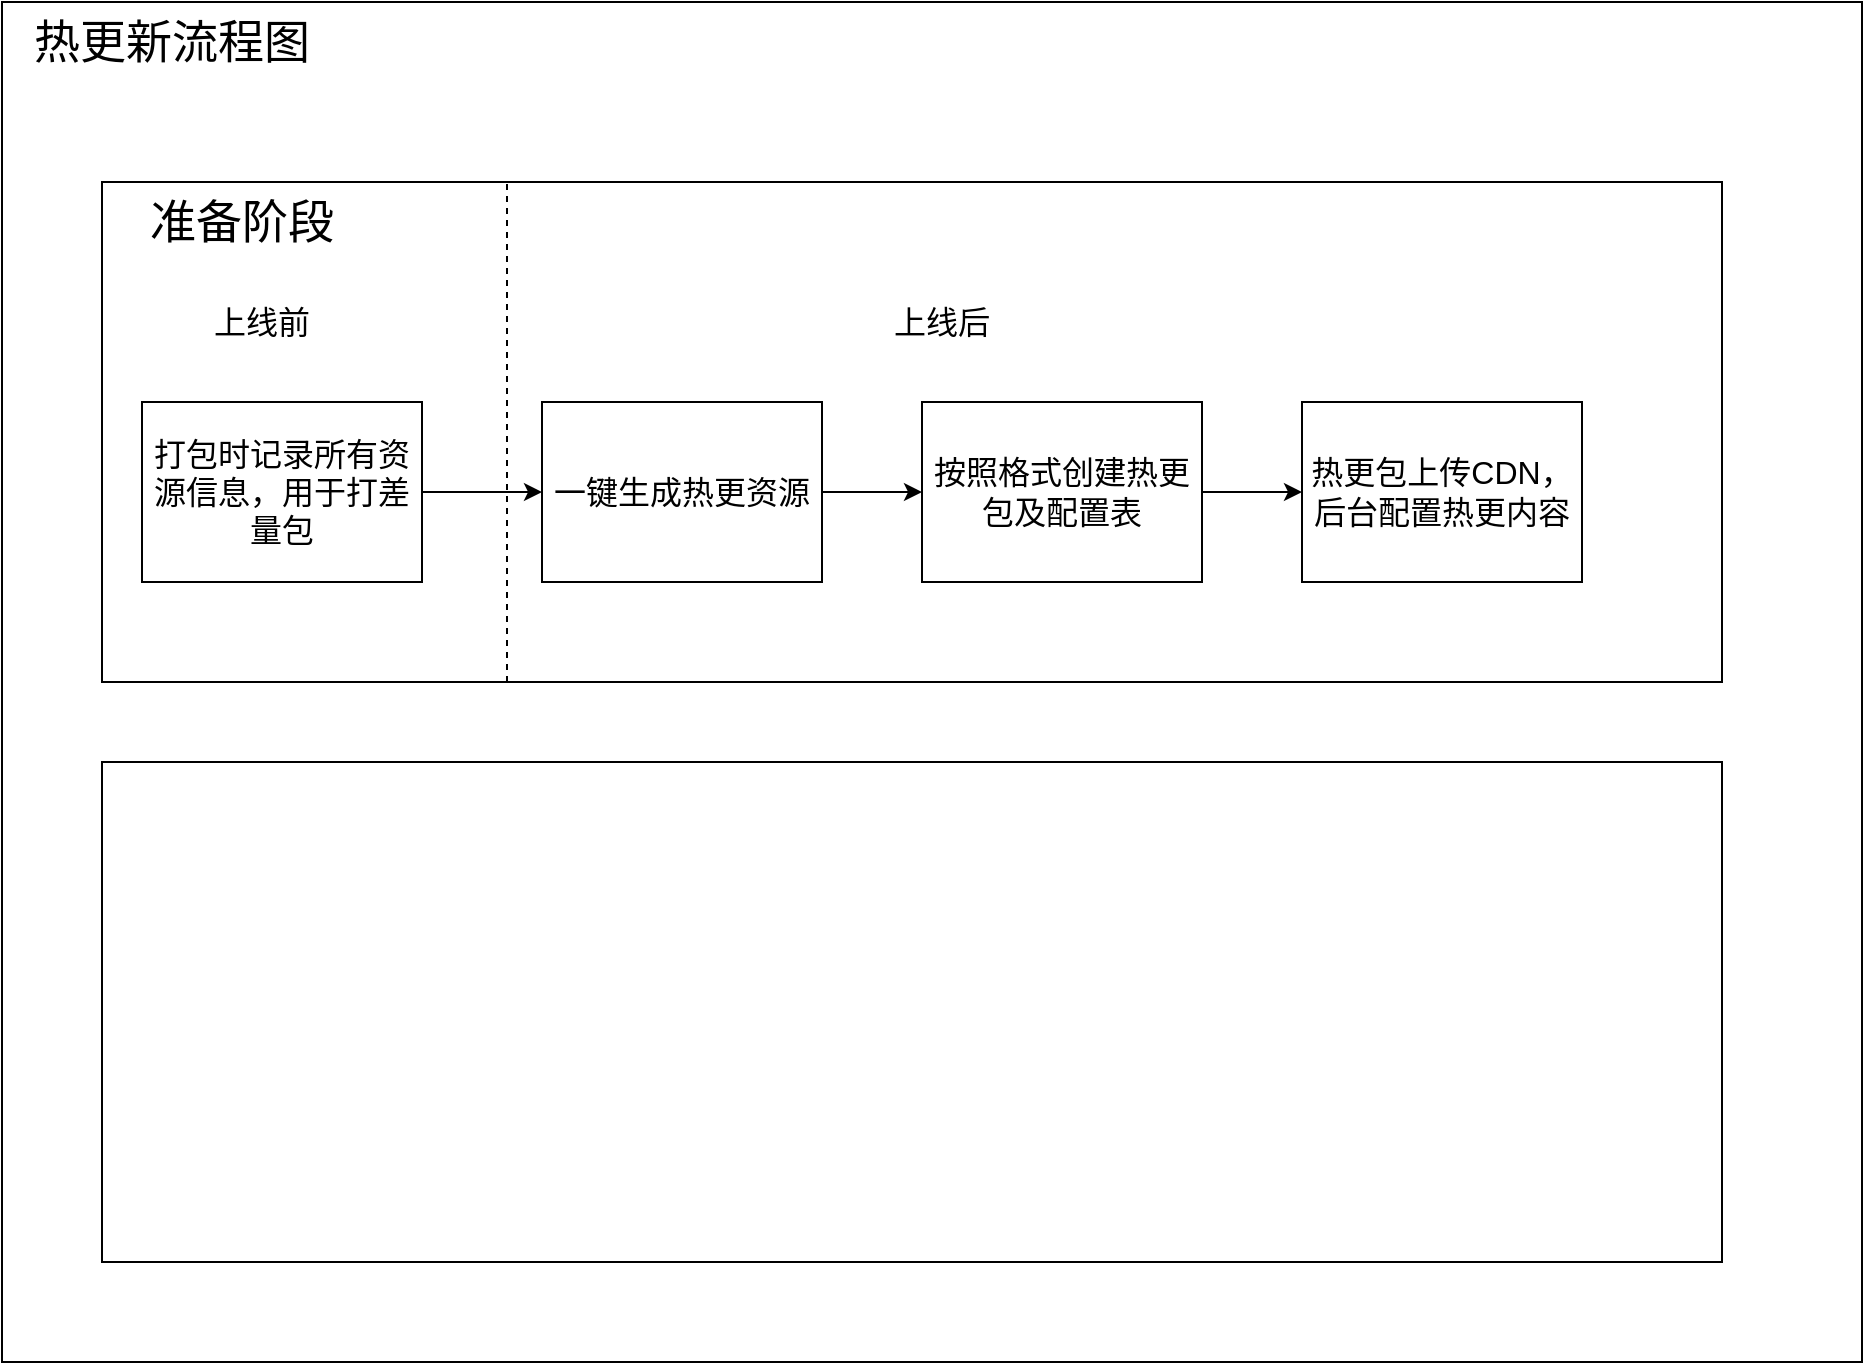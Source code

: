 <mxfile version="15.0.6" type="github">
  <diagram id="C5RBs43oDa-KdzZeNtuy" name="Page-1">
    <mxGraphModel dx="1553" dy="867" grid="1" gridSize="10" guides="1" tooltips="1" connect="1" arrows="1" fold="1" page="1" pageScale="1" pageWidth="827" pageHeight="1169" math="0" shadow="0">
      <root>
        <mxCell id="WIyWlLk6GJQsqaUBKTNV-0" />
        <mxCell id="WIyWlLk6GJQsqaUBKTNV-1" parent="WIyWlLk6GJQsqaUBKTNV-0" />
        <mxCell id="t180DBVzjy8rtIEC0tDh-15" value="" style="rounded=0;whiteSpace=wrap;html=1;fontSize=16;" vertex="1" parent="WIyWlLk6GJQsqaUBKTNV-1">
          <mxGeometry x="60" y="40" width="930" height="680" as="geometry" />
        </mxCell>
        <mxCell id="t180DBVzjy8rtIEC0tDh-0" value="" style="rounded=0;whiteSpace=wrap;html=1;" vertex="1" parent="WIyWlLk6GJQsqaUBKTNV-1">
          <mxGeometry x="110" y="130" width="810" height="250" as="geometry" />
        </mxCell>
        <mxCell id="t180DBVzjy8rtIEC0tDh-1" value="" style="rounded=0;whiteSpace=wrap;html=1;" vertex="1" parent="WIyWlLk6GJQsqaUBKTNV-1">
          <mxGeometry x="110" y="420" width="810" height="250" as="geometry" />
        </mxCell>
        <mxCell id="t180DBVzjy8rtIEC0tDh-2" value="准备阶段" style="text;html=1;strokeColor=none;fillColor=none;align=center;verticalAlign=middle;whiteSpace=wrap;rounded=0;fontSize=23;" vertex="1" parent="WIyWlLk6GJQsqaUBKTNV-1">
          <mxGeometry x="110" y="130" width="140" height="40" as="geometry" />
        </mxCell>
        <mxCell id="t180DBVzjy8rtIEC0tDh-3" value="" style="endArrow=none;dashed=1;html=1;fontSize=23;exitX=0.25;exitY=1;exitDx=0;exitDy=0;entryX=0.25;entryY=0;entryDx=0;entryDy=0;" edge="1" parent="WIyWlLk6GJQsqaUBKTNV-1" source="t180DBVzjy8rtIEC0tDh-0" target="t180DBVzjy8rtIEC0tDh-0">
          <mxGeometry width="50" height="50" relative="1" as="geometry">
            <mxPoint x="250" y="220" as="sourcePoint" />
            <mxPoint x="300" y="170" as="targetPoint" />
          </mxGeometry>
        </mxCell>
        <mxCell id="t180DBVzjy8rtIEC0tDh-5" value="上线前" style="text;html=1;strokeColor=none;fillColor=none;align=center;verticalAlign=middle;whiteSpace=wrap;rounded=0;fontSize=16;" vertex="1" parent="WIyWlLk6GJQsqaUBKTNV-1">
          <mxGeometry x="120" y="180" width="140" height="40" as="geometry" />
        </mxCell>
        <mxCell id="t180DBVzjy8rtIEC0tDh-6" value="上线后" style="text;html=1;strokeColor=none;fillColor=none;align=center;verticalAlign=middle;whiteSpace=wrap;rounded=0;fontSize=16;" vertex="1" parent="WIyWlLk6GJQsqaUBKTNV-1">
          <mxGeometry x="460" y="180" width="140" height="40" as="geometry" />
        </mxCell>
        <mxCell id="t180DBVzjy8rtIEC0tDh-10" style="edgeStyle=orthogonalEdgeStyle;rounded=0;orthogonalLoop=1;jettySize=auto;html=1;fontSize=16;" edge="1" parent="WIyWlLk6GJQsqaUBKTNV-1" source="t180DBVzjy8rtIEC0tDh-7" target="t180DBVzjy8rtIEC0tDh-8">
          <mxGeometry relative="1" as="geometry" />
        </mxCell>
        <mxCell id="t180DBVzjy8rtIEC0tDh-7" value="打包时记录所有资源信息，用于打差量包" style="rounded=0;whiteSpace=wrap;html=1;fontSize=16;" vertex="1" parent="WIyWlLk6GJQsqaUBKTNV-1">
          <mxGeometry x="130" y="240" width="140" height="90" as="geometry" />
        </mxCell>
        <mxCell id="t180DBVzjy8rtIEC0tDh-12" style="edgeStyle=orthogonalEdgeStyle;rounded=0;orthogonalLoop=1;jettySize=auto;html=1;fontSize=16;" edge="1" parent="WIyWlLk6GJQsqaUBKTNV-1" source="t180DBVzjy8rtIEC0tDh-8" target="t180DBVzjy8rtIEC0tDh-11">
          <mxGeometry relative="1" as="geometry" />
        </mxCell>
        <mxCell id="t180DBVzjy8rtIEC0tDh-8" value="一键生成热更资源" style="rounded=0;whiteSpace=wrap;html=1;fontSize=16;" vertex="1" parent="WIyWlLk6GJQsqaUBKTNV-1">
          <mxGeometry x="330" y="240" width="140" height="90" as="geometry" />
        </mxCell>
        <mxCell id="t180DBVzjy8rtIEC0tDh-14" style="edgeStyle=orthogonalEdgeStyle;rounded=0;orthogonalLoop=1;jettySize=auto;html=1;fontSize=16;" edge="1" parent="WIyWlLk6GJQsqaUBKTNV-1" source="t180DBVzjy8rtIEC0tDh-11" target="t180DBVzjy8rtIEC0tDh-13">
          <mxGeometry relative="1" as="geometry" />
        </mxCell>
        <mxCell id="t180DBVzjy8rtIEC0tDh-11" value="按照格式创建热更包及配置表" style="rounded=0;whiteSpace=wrap;html=1;fontSize=16;" vertex="1" parent="WIyWlLk6GJQsqaUBKTNV-1">
          <mxGeometry x="520" y="240" width="140" height="90" as="geometry" />
        </mxCell>
        <mxCell id="t180DBVzjy8rtIEC0tDh-13" value="热更包上传CDN，后台配置热更内容" style="rounded=0;whiteSpace=wrap;html=1;fontSize=16;" vertex="1" parent="WIyWlLk6GJQsqaUBKTNV-1">
          <mxGeometry x="710" y="240" width="140" height="90" as="geometry" />
        </mxCell>
        <mxCell id="t180DBVzjy8rtIEC0tDh-16" value="热更新流程图" style="text;html=1;strokeColor=none;fillColor=none;align=center;verticalAlign=middle;whiteSpace=wrap;rounded=0;fontSize=23;" vertex="1" parent="WIyWlLk6GJQsqaUBKTNV-1">
          <mxGeometry x="60" y="40" width="170" height="40" as="geometry" />
        </mxCell>
      </root>
    </mxGraphModel>
  </diagram>
</mxfile>
